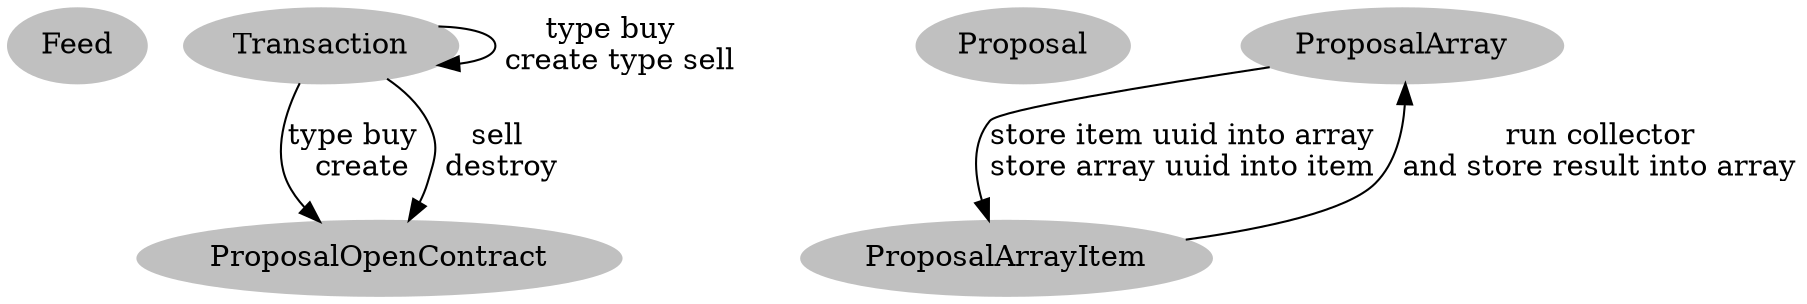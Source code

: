 digraph SubscriptionRelation {
  node [style = filled, color = gray];
  Feed;
  Transaction -> ProposalOpenContract [label = "type buy \n create"];
  Transaction -> Transaction [label = "type buy \n create type sell"]
  Transaction -> ProposalOpenContract [label = "sell \n destroy "];
  Proposal;
  ProposalOpenContract;
  ProposalArray -> ProposalArrayItem [label = "store item uuid into array\nstore array uuid into item"];
  ProposalArrayItem -> ProposalArray [label = "run collector\nand store result into array"];
}
